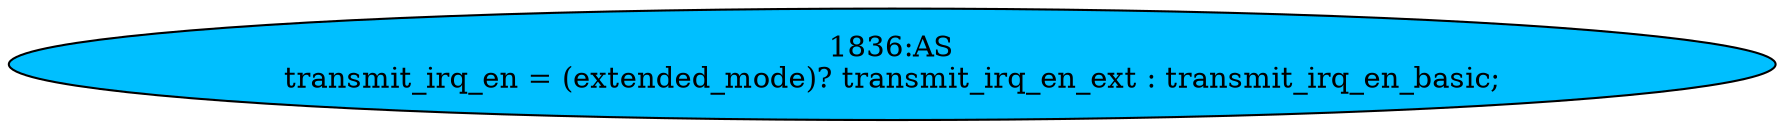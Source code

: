 strict digraph "" {
	node [label="\N"];
	"1836:AS"	 [ast="<pyverilog.vparser.ast.Assign object at 0x7fd77326e150>",
		def_var="['transmit_irq_en']",
		fillcolor=deepskyblue,
		label="1836:AS
transmit_irq_en = (extended_mode)? transmit_irq_en_ext : transmit_irq_en_basic;",
		statements="[]",
		style=filled,
		typ=Assign,
		use_var="['extended_mode', 'transmit_irq_en_ext', 'transmit_irq_en_basic']"];
}
